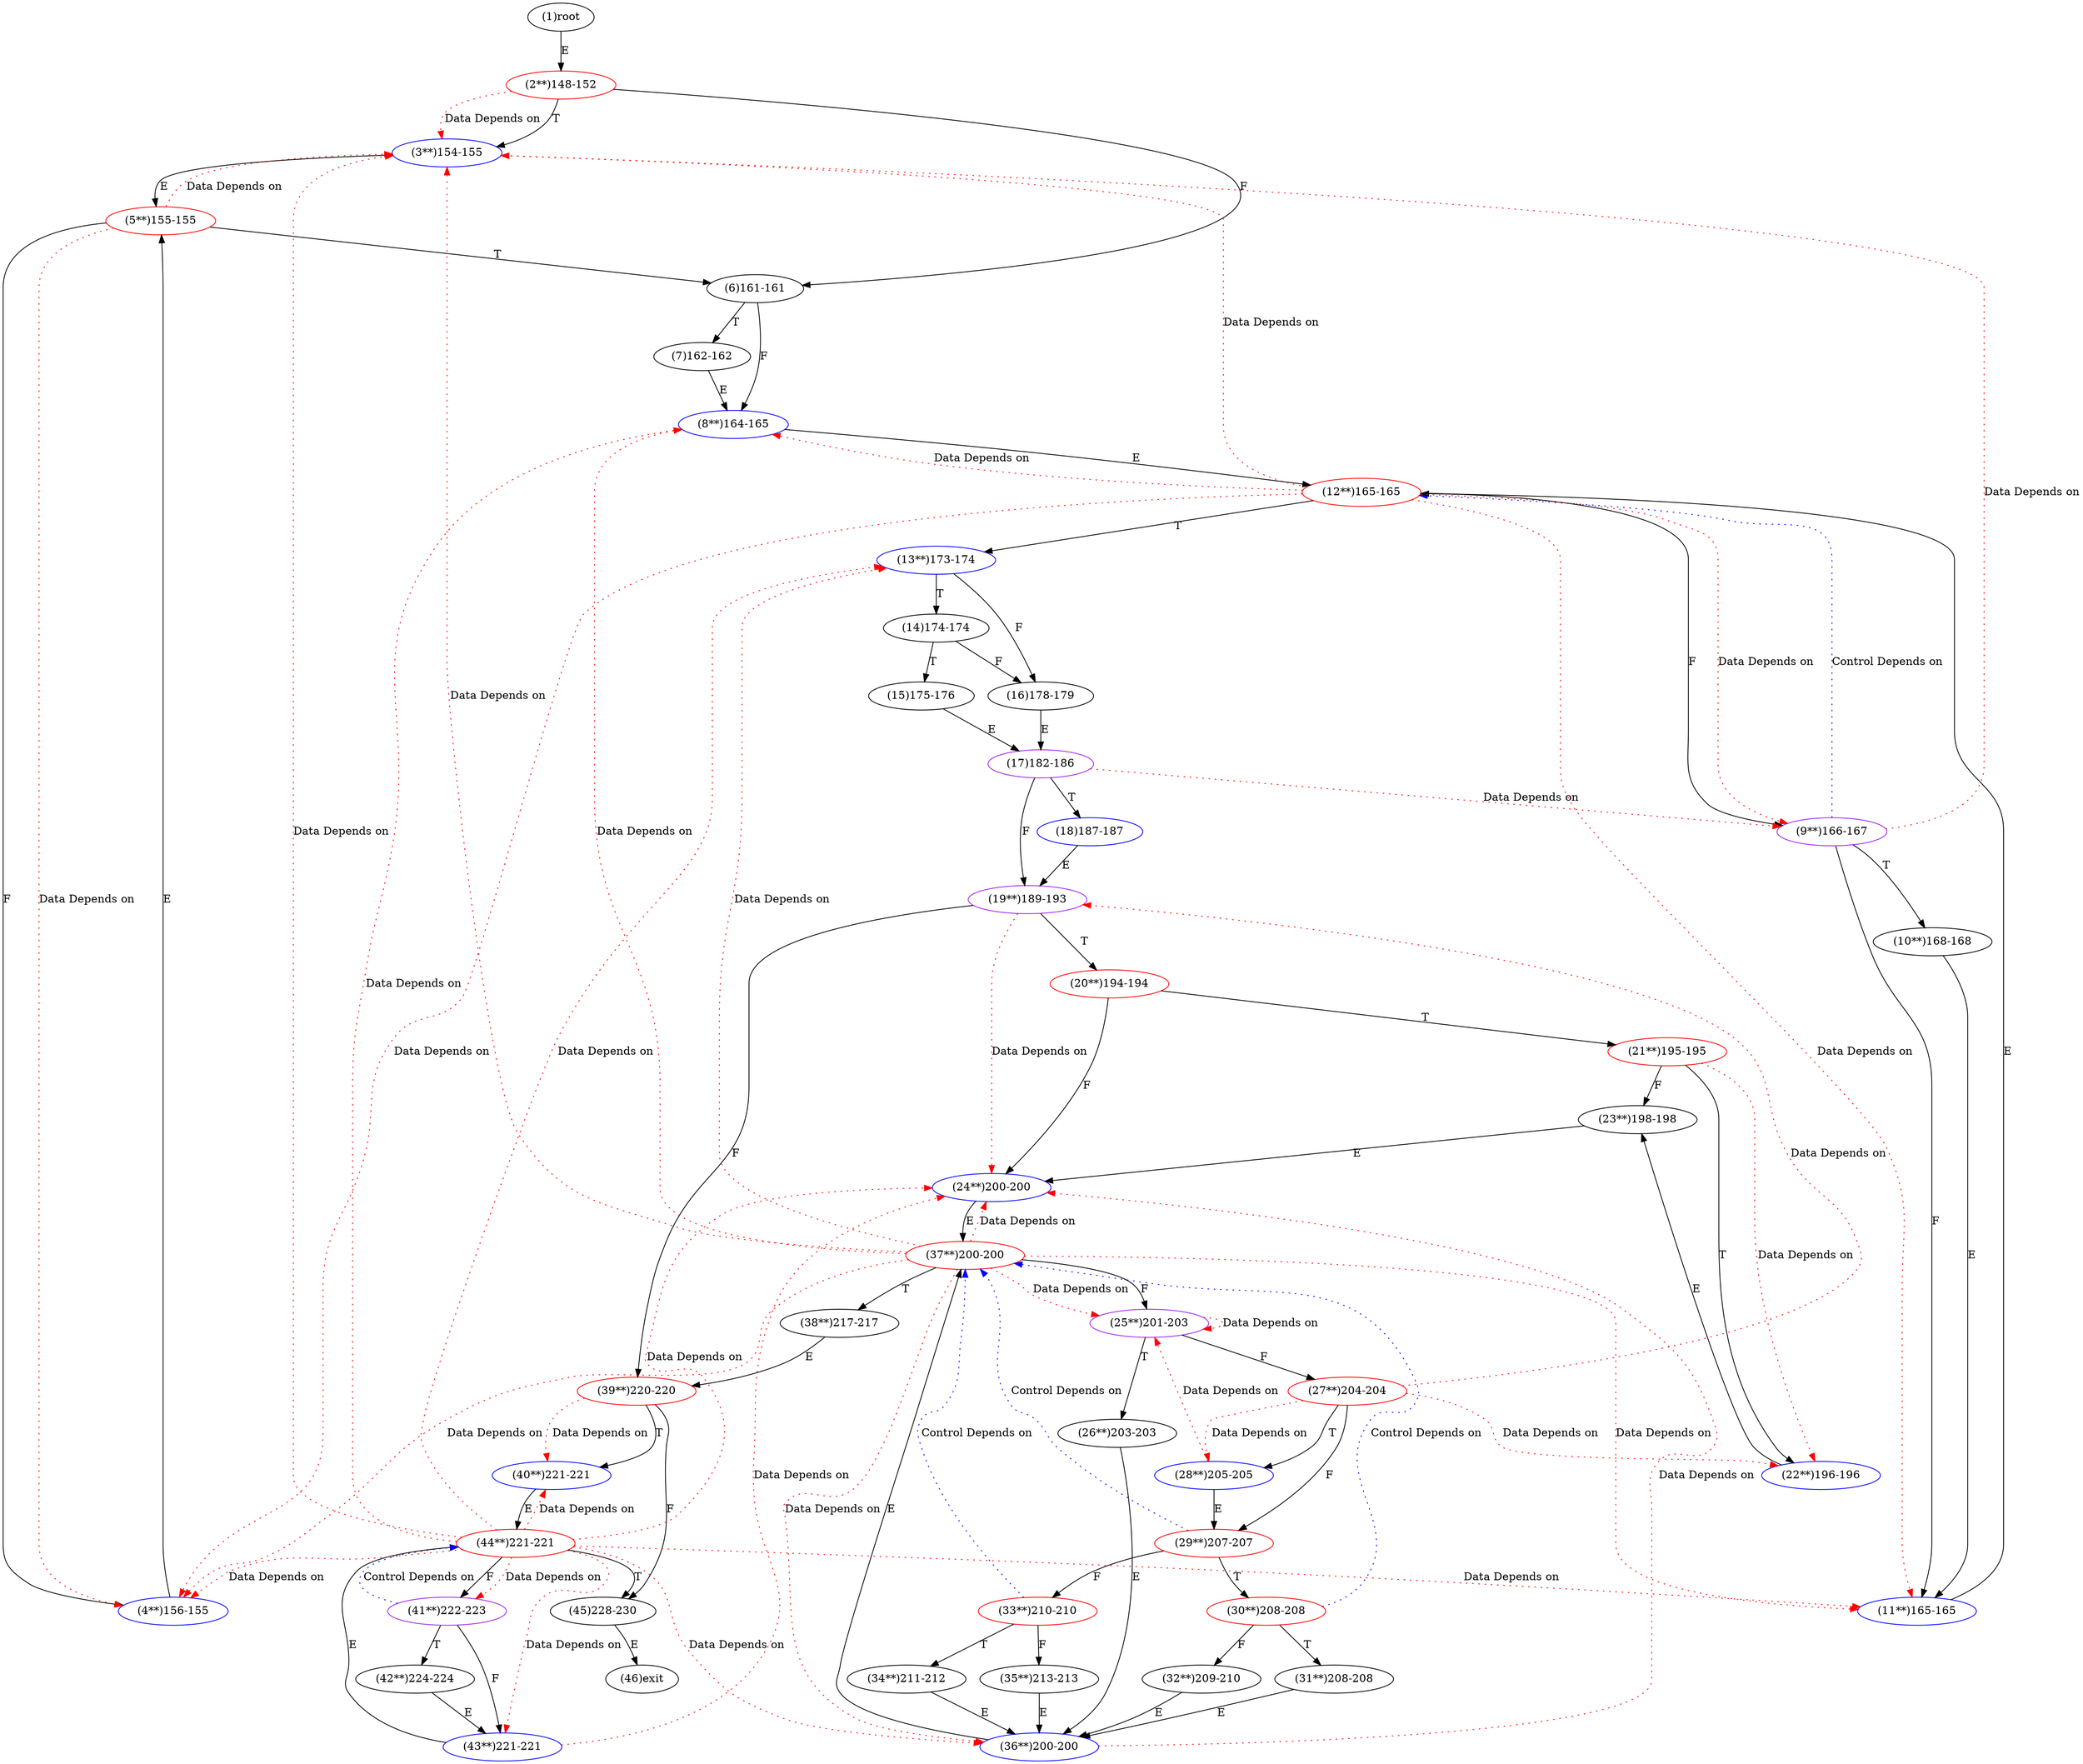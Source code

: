 digraph "" { 
1[ label="(1)root"];
2[ label="(2**)148-152",color=red];
3[ label="(3**)154-155",color=blue];
4[ label="(4**)156-155",color=blue];
5[ label="(5**)155-155",color=red];
6[ label="(6)161-161"];
7[ label="(7)162-162"];
8[ label="(8**)164-165",color=blue];
9[ label="(9**)166-167",color=purple];
10[ label="(10**)168-168"];
11[ label="(11**)165-165",color=blue];
12[ label="(12**)165-165",color=red];
13[ label="(13**)173-174",color=blue];
14[ label="(14)174-174"];
15[ label="(15)175-176"];
17[ label="(17)182-186",color=purple];
16[ label="(16)178-179"];
19[ label="(19**)189-193",color=purple];
18[ label="(18)187-187",color=blue];
21[ label="(21**)195-195",color=red];
20[ label="(20**)194-194",color=red];
23[ label="(23**)198-198"];
22[ label="(22**)196-196",color=blue];
25[ label="(25**)201-203",color=purple];
24[ label="(24**)200-200",color=blue];
27[ label="(27**)204-204",color=red];
26[ label="(26**)203-203"];
29[ label="(29**)207-207",color=red];
28[ label="(28**)205-205",color=blue];
31[ label="(31**)208-208"];
30[ label="(30**)208-208",color=red];
34[ label="(34**)211-212"];
35[ label="(35**)213-213"];
32[ label="(32**)209-210"];
33[ label="(33**)210-210",color=red];
38[ label="(38**)217-217"];
39[ label="(39**)220-220",color=red];
36[ label="(36**)200-200",color=blue];
37[ label="(37**)200-200",color=red];
42[ label="(42**)224-224"];
43[ label="(43**)221-221",color=blue];
40[ label="(40**)221-221",color=blue];
41[ label="(41**)222-223",color=purple];
46[ label="(46)exit"];
44[ label="(44**)221-221",color=red];
45[ label="(45)228-230"];
1->2[ label="E"];
2->6[ label="F"];
2->3[ label="T"];
3->5[ label="E"];
4->5[ label="E"];
5->4[ label="F"];
5->6[ label="T"];
6->8[ label="F"];
6->7[ label="T"];
7->8[ label="E"];
8->12[ label="E"];
9->11[ label="F"];
9->10[ label="T"];
10->11[ label="E"];
11->12[ label="E"];
12->9[ label="F"];
12->13[ label="T"];
13->16[ label="F"];
13->14[ label="T"];
14->16[ label="F"];
14->15[ label="T"];
15->17[ label="E"];
16->17[ label="E"];
17->19[ label="F"];
17->18[ label="T"];
18->19[ label="E"];
19->39[ label="F"];
19->20[ label="T"];
20->24[ label="F"];
20->21[ label="T"];
21->23[ label="F"];
21->22[ label="T"];
22->23[ label="E"];
23->24[ label="E"];
24->37[ label="E"];
25->27[ label="F"];
25->26[ label="T"];
26->36[ label="E"];
27->29[ label="F"];
27->28[ label="T"];
28->29[ label="E"];
29->33[ label="F"];
29->30[ label="T"];
30->32[ label="F"];
30->31[ label="T"];
31->36[ label="E"];
32->36[ label="E"];
33->35[ label="F"];
33->34[ label="T"];
34->36[ label="E"];
35->36[ label="E"];
36->37[ label="E"];
37->25[ label="F"];
37->38[ label="T"];
38->39[ label="E"];
39->45[ label="F"];
39->40[ label="T"];
40->44[ label="E"];
41->43[ label="F"];
41->42[ label="T"];
42->43[ label="E"];
43->44[ label="E"];
44->41[ label="F"];
44->45[ label="T"];
45->46[ label="E"];
2->3[ color="red" label="Data Depends on" style = dotted ];
5->4[ color="red" label="Data Depends on" style = dotted ];
5->3[ color="red" label="Data Depends on" style = dotted ];
9->12[ color="blue" label="Control Depends on" style = dotted ];
9->3[ color="red" label="Data Depends on" style = dotted ];
12->8[ color="red" label="Data Depends on" style = dotted ];
12->9[ color="red" label="Data Depends on" style = dotted ];
12->11[ color="red" label="Data Depends on" style = dotted ];
12->4[ color="red" label="Data Depends on" style = dotted ];
12->3[ color="red" label="Data Depends on" style = dotted ];
17->9[ color="red" label="Data Depends on" style = dotted ];
19->24[ color="red" label="Data Depends on" style = dotted ];
21->22[ color="red" label="Data Depends on" style = dotted ];
25->25[ color="red" label="Data Depends on" style = dotted ];
27->28[ color="red" label="Data Depends on" style = dotted ];
27->19[ color="red" label="Data Depends on" style = dotted ];
27->22[ color="red" label="Data Depends on" style = dotted ];
29->37[ color="blue" label="Control Depends on" style = dotted ];
28->25[ color="red" label="Data Depends on" style = dotted ];
30->37[ color="blue" label="Control Depends on" style = dotted ];
33->37[ color="blue" label="Control Depends on" style = dotted ];
39->40[ color="red" label="Data Depends on" style = dotted ];
36->24[ color="red" label="Data Depends on" style = dotted ];
37->36[ color="red" label="Data Depends on" style = dotted ];
37->4[ color="red" label="Data Depends on" style = dotted ];
37->3[ color="red" label="Data Depends on" style = dotted ];
37->13[ color="red" label="Data Depends on" style = dotted ];
37->11[ color="red" label="Data Depends on" style = dotted ];
37->24[ color="red" label="Data Depends on" style = dotted ];
37->8[ color="red" label="Data Depends on" style = dotted ];
37->25[ color="red" label="Data Depends on" style = dotted ];
43->24[ color="red" label="Data Depends on" style = dotted ];
41->44[ color="blue" label="Control Depends on" style = dotted ];
44->13[ color="red" label="Data Depends on" style = dotted ];
44->40[ color="red" label="Data Depends on" style = dotted ];
44->41[ color="red" label="Data Depends on" style = dotted ];
44->11[ color="red" label="Data Depends on" style = dotted ];
44->8[ color="red" label="Data Depends on" style = dotted ];
44->43[ color="red" label="Data Depends on" style = dotted ];
44->24[ color="red" label="Data Depends on" style = dotted ];
44->36[ color="red" label="Data Depends on" style = dotted ];
44->4[ color="red" label="Data Depends on" style = dotted ];
44->3[ color="red" label="Data Depends on" style = dotted ];
}